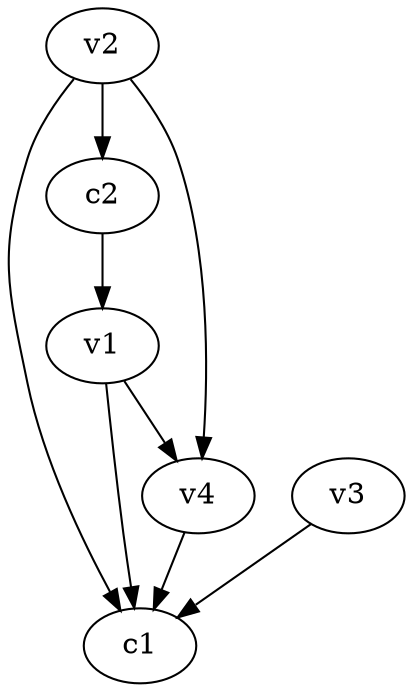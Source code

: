 strict digraph  {
c1;
c2;
v1;
v2;
v3;
v4;
c2 -> v1  [weight=1];
v1 -> c1  [weight=1];
v1 -> v4  [weight=1];
v2 -> c1  [weight=1];
v2 -> c2  [weight=1];
v2 -> v4  [weight=1];
v3 -> c1  [weight=1];
v4 -> c1  [weight=1];
}
